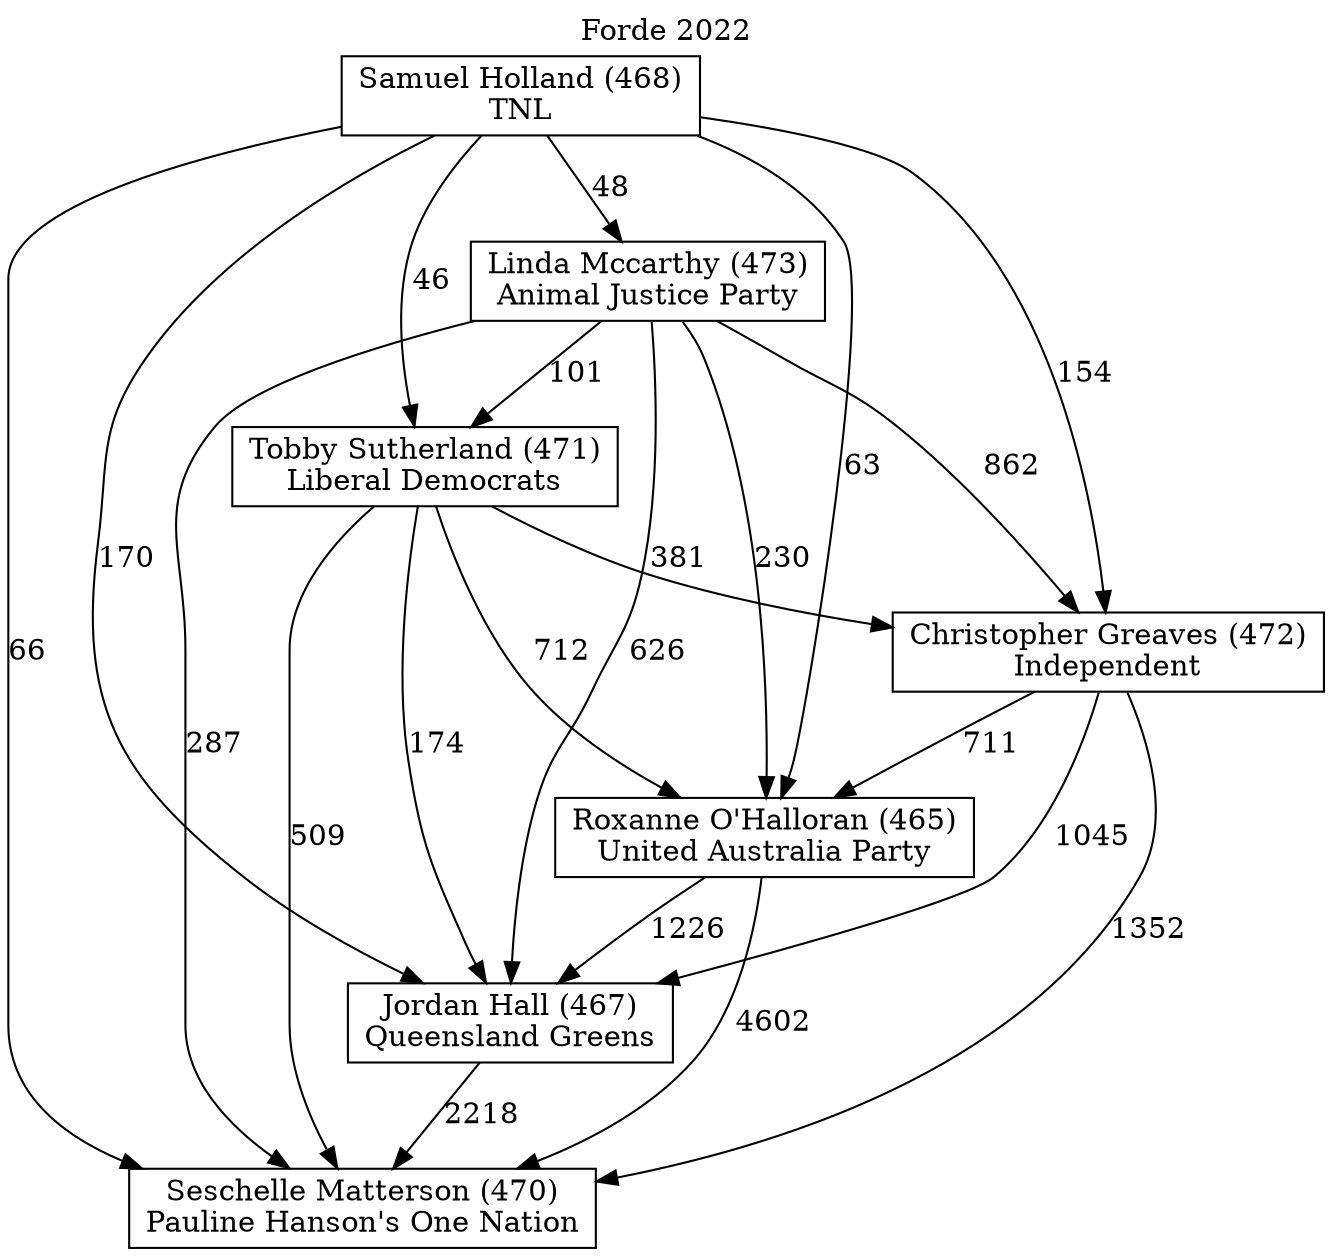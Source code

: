 // House preference flow
digraph "Seschelle Matterson (470)_Forde_2022" {
	graph [label="Forde 2022" labelloc=t mclimit=10]
	node [shape=box]
	"Seschelle Matterson (470)" [label="Seschelle Matterson (470)
Pauline Hanson's One Nation"]
	"Jordan Hall (467)" [label="Jordan Hall (467)
Queensland Greens"]
	"Roxanne O'Halloran (465)" [label="Roxanne O'Halloran (465)
United Australia Party"]
	"Christopher Greaves (472)" [label="Christopher Greaves (472)
Independent"]
	"Tobby Sutherland (471)" [label="Tobby Sutherland (471)
Liberal Democrats"]
	"Linda Mccarthy (473)" [label="Linda Mccarthy (473)
Animal Justice Party"]
	"Samuel Holland (468)" [label="Samuel Holland (468)
TNL"]
	"Jordan Hall (467)" -> "Seschelle Matterson (470)" [label=2218]
	"Roxanne O'Halloran (465)" -> "Jordan Hall (467)" [label=1226]
	"Christopher Greaves (472)" -> "Roxanne O'Halloran (465)" [label=711]
	"Tobby Sutherland (471)" -> "Christopher Greaves (472)" [label=381]
	"Linda Mccarthy (473)" -> "Tobby Sutherland (471)" [label=101]
	"Samuel Holland (468)" -> "Linda Mccarthy (473)" [label=48]
	"Roxanne O'Halloran (465)" -> "Seschelle Matterson (470)" [label=4602]
	"Christopher Greaves (472)" -> "Seschelle Matterson (470)" [label=1352]
	"Tobby Sutherland (471)" -> "Seschelle Matterson (470)" [label=509]
	"Linda Mccarthy (473)" -> "Seschelle Matterson (470)" [label=287]
	"Samuel Holland (468)" -> "Seschelle Matterson (470)" [label=66]
	"Samuel Holland (468)" -> "Tobby Sutherland (471)" [label=46]
	"Linda Mccarthy (473)" -> "Christopher Greaves (472)" [label=862]
	"Samuel Holland (468)" -> "Christopher Greaves (472)" [label=154]
	"Tobby Sutherland (471)" -> "Roxanne O'Halloran (465)" [label=712]
	"Linda Mccarthy (473)" -> "Roxanne O'Halloran (465)" [label=230]
	"Samuel Holland (468)" -> "Roxanne O'Halloran (465)" [label=63]
	"Christopher Greaves (472)" -> "Jordan Hall (467)" [label=1045]
	"Tobby Sutherland (471)" -> "Jordan Hall (467)" [label=174]
	"Linda Mccarthy (473)" -> "Jordan Hall (467)" [label=626]
	"Samuel Holland (468)" -> "Jordan Hall (467)" [label=170]
}
